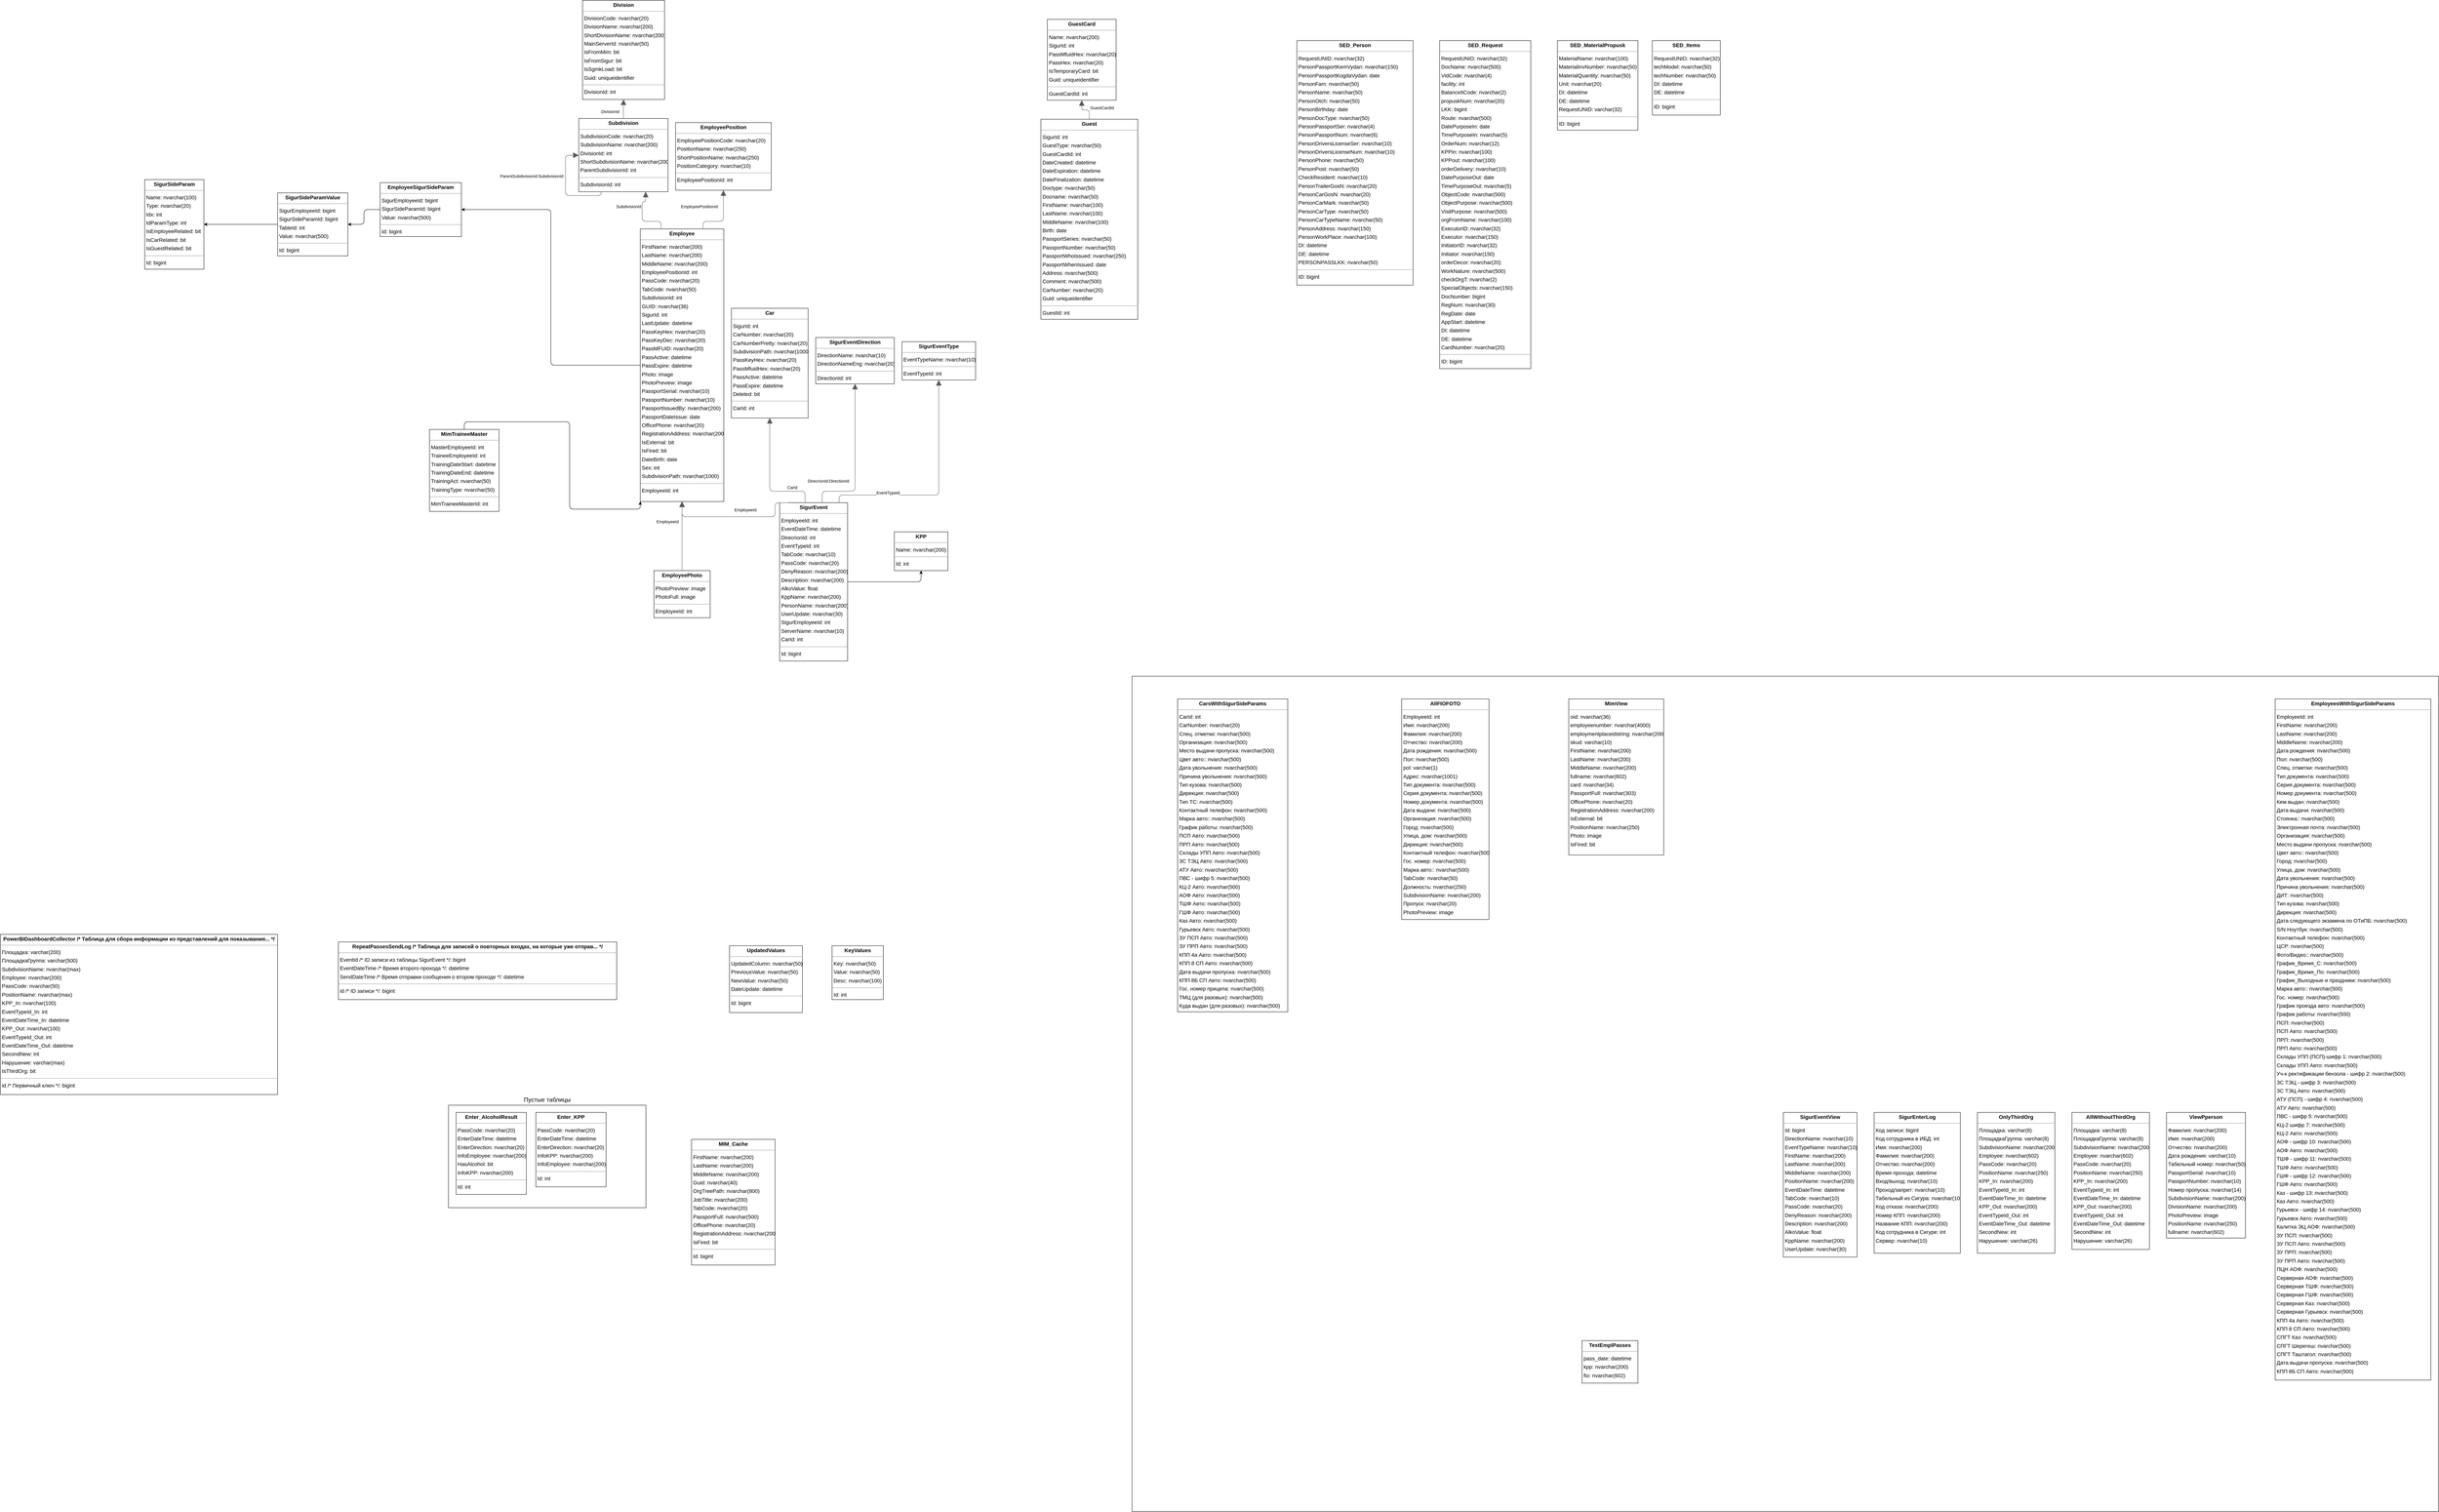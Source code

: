 <mxfile version="21.1.4" type="github">
  <diagram id="3V1YfAVSIty73IVgS_lY" name="Страница 1">
    <mxGraphModel dx="2920" dy="1937" grid="1" gridSize="10" guides="1" tooltips="1" connect="1" arrows="1" fold="1" page="0" pageScale="1" pageWidth="827" pageHeight="1169" background="none" math="0" shadow="0">
      <root>
        <mxCell id="0" />
        <mxCell id="1" parent="0" />
        <mxCell id="7ZjIoTD0nGE5JDTKxoU6-2" value="" style="rounded=0;whiteSpace=wrap;html=1;movable=0;resizable=0;rotatable=0;deletable=0;editable=0;locked=1;connectable=0;" vertex="1" parent="1">
          <mxGeometry x="-80" y="1930" width="520" height="270" as="geometry" />
        </mxCell>
        <mxCell id="7ZjIoTD0nGE5JDTKxoU6-1" value="" style="rounded=0;whiteSpace=wrap;html=1;" vertex="1" parent="1">
          <mxGeometry x="1720" y="800" width="3440" height="2200" as="geometry" />
        </mxCell>
        <mxCell id="node16" value="&lt;p style=&quot;margin:0px;margin-top:4px;text-align:center;&quot;&gt;&lt;b&gt;AllFIOFOTO&lt;/b&gt;&lt;/p&gt;&lt;hr size=&quot;1&quot;/&gt;&lt;p style=&quot;margin:0 0 0 4px;line-height:1.6;&quot;&gt; EmployeeId: int&lt;br/&gt; Имя: nvarchar(200)&lt;br/&gt; Фамилия: nvarchar(200)&lt;br/&gt; Отчество: nvarchar(200)&lt;br/&gt; Дата рождения: nvarchar(500)&lt;br/&gt; Пол: nvarchar(500)&lt;br/&gt; pol: varchar(1)&lt;br/&gt; Адрес: nvarchar(1001)&lt;br/&gt; Тип документа: nvarchar(500)&lt;br/&gt; Серия документа: nvarchar(500)&lt;br/&gt; Номер документа: nvarchar(500)&lt;br/&gt; Дата выдачи: nvarchar(500)&lt;br/&gt; Организация: nvarchar(500)&lt;br/&gt; Город: nvarchar(500)&lt;br/&gt; Улица, дом: nvarchar(500)&lt;br/&gt; Дирекция: nvarchar(500)&lt;br/&gt; Контактный телефон: nvarchar(500)&lt;br/&gt; Гос. номер: nvarchar(500)&lt;br/&gt; Марка авто:: nvarchar(500)&lt;br/&gt; TabCode: nvarchar(50)&lt;br/&gt; Должность: nvarchar(250)&lt;br/&gt; SubdivisionName: nvarchar(200)&lt;br/&gt; Пропуск: nvarchar(20)&lt;br/&gt; PhotoPreview: image&lt;/p&gt;" style="verticalAlign=top;align=left;overflow=fill;fontSize=14;fontFamily=Helvetica;html=1;rounded=0;shadow=0;comic=0;labelBackgroundColor=none;strokeWidth=1;" parent="1" vertex="1">
          <mxGeometry x="2430" y="860" width="230" height="581" as="geometry" />
        </mxCell>
        <mxCell id="node32" value="&lt;p style=&quot;margin:0px;margin-top:4px;text-align:center;&quot;&gt;&lt;b&gt;AllWithoutThirdOrg&lt;/b&gt;&lt;/p&gt;&lt;hr size=&quot;1&quot;/&gt;&lt;p style=&quot;margin:0 0 0 4px;line-height:1.6;&quot;&gt; Площадка: varchar(8)&lt;br/&gt; ПлощадкаГруппа: varchar(8)&lt;br/&gt; SubdivisionName: nvarchar(200)&lt;br/&gt; Employee: nvarchar(602)&lt;br/&gt; PassCode: nvarchar(20)&lt;br/&gt; PositionName: nvarchar(250)&lt;br/&gt; KPP_In: nvarchar(200)&lt;br/&gt; EventTypeId_In: int&lt;br/&gt; EventDateTime_In: datetime&lt;br/&gt; KPP_Out: nvarchar(200)&lt;br/&gt; EventTypeId_Out: int&lt;br/&gt; EventDateTime_Out: datetime&lt;br/&gt; SecondNew: int&lt;br/&gt; Нарушение: varchar(26)&lt;/p&gt;" style="verticalAlign=top;align=left;overflow=fill;fontSize=14;fontFamily=Helvetica;html=1;rounded=0;shadow=0;comic=0;labelBackgroundColor=none;strokeWidth=1;" parent="1" vertex="1">
          <mxGeometry x="4195" y="1949" width="204" height="361" as="geometry" />
        </mxCell>
        <mxCell id="node19" value="&lt;p style=&quot;margin:0px;margin-top:4px;text-align:center;&quot;&gt;&lt;b&gt;Car&lt;/b&gt;&lt;/p&gt;&lt;hr size=&quot;1&quot;/&gt;&lt;p style=&quot;margin:0 0 0 4px;line-height:1.6;&quot;&gt; SigurId: int&lt;br/&gt; CarNumber: nvarchar(20)&lt;br/&gt; CarNumberPretty: nvarchar(20)&lt;br/&gt; SubdivisionPath: nvarchar(1000)&lt;br/&gt; PassKeyHex: nvarchar(20)&lt;br/&gt; PassMfuidHex: nvarchar(20)&lt;br/&gt; PassActive: datetime&lt;br/&gt; PassExpire: datetime&lt;br/&gt; Deleted: bit&lt;/p&gt;&lt;hr size=&quot;1&quot;/&gt;&lt;p style=&quot;margin:0 0 0 4px;line-height:1.6;&quot;&gt; CarId: int&lt;/p&gt;" style="verticalAlign=top;align=left;overflow=fill;fontSize=14;fontFamily=Helvetica;html=1;rounded=0;shadow=0;comic=0;labelBackgroundColor=none;strokeWidth=1;" parent="1" vertex="1">
          <mxGeometry x="665" y="-169" width="202" height="289" as="geometry" />
        </mxCell>
        <mxCell id="node15" value="&lt;p style=&quot;margin:0px;margin-top:4px;text-align:center;&quot;&gt;&lt;b&gt;CarsWithSigurSideParams&lt;/b&gt;&lt;/p&gt;&lt;hr size=&quot;1&quot;/&gt;&lt;p style=&quot;margin:0 0 0 4px;line-height:1.6;&quot;&gt; CarId: int&lt;br/&gt; CarNumber: nvarchar(20)&lt;br/&gt; Спец. отметки: nvarchar(500)&lt;br/&gt; Организация: nvarchar(500)&lt;br/&gt; Место выдачи пропуска: nvarchar(500)&lt;br/&gt; Цвет авто:: nvarchar(500)&lt;br/&gt; Дата увольнения: nvarchar(500)&lt;br/&gt; Причина увольнения: nvarchar(500)&lt;br/&gt; Тип кузова: nvarchar(500)&lt;br/&gt; Дирекция: nvarchar(500)&lt;br/&gt; Тип ТС: nvarchar(500)&lt;br/&gt; Контактный телефон: nvarchar(500)&lt;br/&gt; Марка авто:: nvarchar(500)&lt;br/&gt; График работы: nvarchar(500)&lt;br/&gt; ПСП Авто: nvarchar(500)&lt;br/&gt; ПРП Авто: nvarchar(500)&lt;br/&gt; Склады УПП Авто: nvarchar(500)&lt;br/&gt; ЗС ТЭЦ Авто: nvarchar(500)&lt;br/&gt; АТУ Авто: nvarchar(500)&lt;br/&gt; ПВС - шифр 5: nvarchar(500)&lt;br/&gt; КЦ-2 Авто: nvarchar(500)&lt;br/&gt; АОФ Авто: nvarchar(500)&lt;br/&gt; ТШФ Авто: nvarchar(500)&lt;br/&gt; ГШФ Авто: nvarchar(500)&lt;br/&gt; Каз Авто: nvarchar(500)&lt;br/&gt; Гурьевск Авто: nvarchar(500)&lt;br/&gt; ЗУ ПСП Авто: nvarchar(500)&lt;br/&gt; ЗУ ПРП Авто: nvarchar(500)&lt;br/&gt; КПП 4а Авто: nvarchar(500)&lt;br/&gt; КПП 8 СП Авто: nvarchar(500)&lt;br/&gt; Дата выдачи пропуска: nvarchar(500)&lt;br/&gt; КПП 8Б СП Авто: nvarchar(500)&lt;br/&gt; Гос. номер прицепа: nvarchar(500)&lt;br/&gt; ТМЦ (для разовых): nvarchar(500)&lt;br/&gt; Куда выдан (для разовых): nvarchar(500)&lt;/p&gt;" style="verticalAlign=top;align=left;overflow=fill;fontSize=14;fontFamily=Helvetica;html=1;rounded=0;shadow=0;comic=0;labelBackgroundColor=none;strokeWidth=1;" parent="1" vertex="1">
          <mxGeometry x="1840" y="860" width="290" height="824" as="geometry" />
        </mxCell>
        <mxCell id="node13" value="&lt;p style=&quot;margin:0px;margin-top:4px;text-align:center;&quot;&gt;&lt;b&gt;Division&lt;/b&gt;&lt;/p&gt;&lt;hr size=&quot;1&quot;/&gt;&lt;p style=&quot;margin:0 0 0 4px;line-height:1.6;&quot;&gt; DivisionCode: nvarchar(20)&lt;br/&gt; DivisionName: nvarchar(200)&lt;br/&gt; ShortDivisionName: nvarchar(200)&lt;br/&gt; MainServerId: nvarchar(50)&lt;br/&gt; IsFromMim: bit&lt;br/&gt; IsFromSigur: bit&lt;br/&gt; IsSgmkLoad: bit&lt;br/&gt; Guid: uniqueidentifier&lt;/p&gt;&lt;hr size=&quot;1&quot;/&gt;&lt;p style=&quot;margin:0 0 0 4px;line-height:1.6;&quot;&gt; DivisionId: int&lt;/p&gt;" style="verticalAlign=top;align=left;overflow=fill;fontSize=14;fontFamily=Helvetica;html=1;rounded=0;shadow=0;comic=0;labelBackgroundColor=none;strokeWidth=1;" parent="1" vertex="1">
          <mxGeometry x="273" y="-980" width="216" height="261" as="geometry" />
        </mxCell>
        <mxCell id="cWEJfIrk-wbByWxWi2YJ-11" style="edgeStyle=orthogonalEdgeStyle;rounded=1;orthogonalLoop=1;jettySize=auto;html=1;exitX=0;exitY=0.5;exitDx=0;exitDy=0;entryX=1;entryY=0.5;entryDx=0;entryDy=0;" parent="1" source="node37" target="node12" edge="1">
          <mxGeometry relative="1" as="geometry" />
        </mxCell>
        <mxCell id="node37" value="&lt;p style=&quot;margin:0px;margin-top:4px;text-align:center;&quot;&gt;&lt;b&gt;Employee&lt;/b&gt;&lt;/p&gt;&lt;hr size=&quot;1&quot;/&gt;&lt;p style=&quot;margin:0 0 0 4px;line-height:1.6;&quot;&gt; FirstName: nvarchar(200)&lt;br/&gt; LastName: nvarchar(200)&lt;br/&gt; MiddleName: nvarchar(200)&lt;br/&gt; EmployeePositionId: int&lt;br/&gt; PassCode: nvarchar(20)&lt;br/&gt; TabCode: nvarchar(50)&lt;br/&gt; SubdivisionId: int&lt;br/&gt; GUID: nvarchar(36)&lt;br/&gt; SigurId: int&lt;br/&gt; LastUpdate: datetime&lt;br/&gt; PassKeyHex: nvarchar(20)&lt;br/&gt; PassKeyDec: nvarchar(20)&lt;br/&gt; PassMFUID: nvarchar(20)&lt;br/&gt; PassActive: datetime&lt;br/&gt; PassExpire: datetime&lt;br/&gt; Photo: image&lt;br/&gt; PhotoPreview: image&lt;br/&gt; PassportSerial: nvarchar(10)&lt;br/&gt; PassportNumber: nvarchar(10)&lt;br/&gt; PassportIssuedBy: nvarchar(200)&lt;br/&gt; PassportDateIssue: date&lt;br/&gt; OfficePhone: nvarchar(20)&lt;br/&gt; RegistrationAddress: nvarchar(200)&lt;br/&gt; IsExternal: bit&lt;br/&gt; IsFired: bit&lt;br/&gt; DateBirth: date&lt;br/&gt; Sex: int&lt;br/&gt; SubdivisionPath: nvarchar(1000)&lt;/p&gt;&lt;hr size=&quot;1&quot;/&gt;&lt;p style=&quot;margin:0 0 0 4px;line-height:1.6;&quot;&gt; EmployeeId: int&lt;/p&gt;" style="verticalAlign=top;align=left;overflow=fill;fontSize=14;fontFamily=Helvetica;html=1;rounded=0;shadow=0;comic=0;labelBackgroundColor=none;strokeWidth=1;" parent="1" vertex="1">
          <mxGeometry x="425" y="-378" width="220" height="718" as="geometry" />
        </mxCell>
        <mxCell id="node23" value="&lt;p style=&quot;margin:0px;margin-top:4px;text-align:center;&quot;&gt;&lt;b&gt;EmployeePhoto&lt;/b&gt;&lt;/p&gt;&lt;hr size=&quot;1&quot;/&gt;&lt;p style=&quot;margin:0 0 0 4px;line-height:1.6;&quot;&gt; PhotoPreview: image&lt;br/&gt; PhotoFull: image&lt;/p&gt;&lt;hr size=&quot;1&quot;/&gt;&lt;p style=&quot;margin:0 0 0 4px;line-height:1.6;&quot;&gt; EmployeeId: int&lt;/p&gt;" style="verticalAlign=top;align=left;overflow=fill;fontSize=14;fontFamily=Helvetica;html=1;rounded=0;shadow=0;comic=0;labelBackgroundColor=none;strokeWidth=1;" parent="1" vertex="1">
          <mxGeometry x="461" y="522" width="148" height="124" as="geometry" />
        </mxCell>
        <mxCell id="node10" value="&lt;p style=&quot;margin:0px;margin-top:4px;text-align:center;&quot;&gt;&lt;b&gt;EmployeePosition&lt;/b&gt;&lt;/p&gt;&lt;hr size=&quot;1&quot;/&gt;&lt;p style=&quot;margin:0 0 0 4px;line-height:1.6;&quot;&gt; EmployeePositionCode: nvarchar(20)&lt;br/&gt; PositionName: nvarchar(250)&lt;br/&gt; ShortPositionName: nvarchar(250)&lt;br/&gt; PositionCategory: nvarchar(10)&lt;/p&gt;&lt;hr size=&quot;1&quot;/&gt;&lt;p style=&quot;margin:0 0 0 4px;line-height:1.6;&quot;&gt; EmployeePositionId: int&lt;/p&gt;" style="verticalAlign=top;align=left;overflow=fill;fontSize=14;fontFamily=Helvetica;html=1;rounded=0;shadow=0;comic=0;labelBackgroundColor=none;strokeWidth=1;" parent="1" vertex="1">
          <mxGeometry x="518" y="-658" width="252" height="178" as="geometry" />
        </mxCell>
        <mxCell id="cWEJfIrk-wbByWxWi2YJ-12" style="edgeStyle=orthogonalEdgeStyle;rounded=1;orthogonalLoop=1;jettySize=auto;html=1;exitX=0;exitY=0.5;exitDx=0;exitDy=0;entryX=1;entryY=0.5;entryDx=0;entryDy=0;" parent="1" source="node12" target="node33" edge="1">
          <mxGeometry relative="1" as="geometry" />
        </mxCell>
        <mxCell id="node12" value="&lt;p style=&quot;margin:0px;margin-top:4px;text-align:center;&quot;&gt;&lt;b&gt;EmployeeSigurSideParam&lt;/b&gt;&lt;/p&gt;&lt;hr size=&quot;1&quot;/&gt;&lt;p style=&quot;margin:0 0 0 4px;line-height:1.6;&quot;&gt; SigurEmployeeId: bigint&lt;br/&gt; SigurSideParamId: bigint&lt;br/&gt; Value: nvarchar(500)&lt;/p&gt;&lt;hr size=&quot;1&quot;/&gt;&lt;p style=&quot;margin:0 0 0 4px;line-height:1.6;&quot;&gt; Id: bigint&lt;/p&gt;" style="verticalAlign=top;align=left;overflow=fill;fontSize=14;fontFamily=Helvetica;html=1;rounded=0;shadow=0;comic=0;labelBackgroundColor=none;strokeWidth=1;" parent="1" vertex="1">
          <mxGeometry x="-260" y="-500" width="214" height="142" as="geometry" />
        </mxCell>
        <mxCell id="node5" value="&lt;p style=&quot;margin:0px;margin-top:4px;text-align:center;&quot;&gt;&lt;b&gt;EmployeesWithSigurSideParams&lt;/b&gt;&lt;/p&gt;&lt;hr size=&quot;1&quot;/&gt;&lt;p style=&quot;margin:0 0 0 4px;line-height:1.6;&quot;&gt; EmployeeId: int&lt;br/&gt; FirstName: nvarchar(200)&lt;br/&gt; LastName: nvarchar(200)&lt;br/&gt; MiddleName: nvarchar(200)&lt;br/&gt; Дата рождения: nvarchar(500)&lt;br/&gt; Пол: nvarchar(500)&lt;br/&gt; Спец. отметки: nvarchar(500)&lt;br/&gt; Тип документа: nvarchar(500)&lt;br/&gt; Серия документа: nvarchar(500)&lt;br/&gt; Номер документа: nvarchar(500)&lt;br/&gt; Кем выдан: nvarchar(500)&lt;br/&gt; Дата выдачи: nvarchar(500)&lt;br/&gt; Стоянка:: nvarchar(500)&lt;br/&gt; Электронная почта: nvarchar(500)&lt;br/&gt; Организация: nvarchar(500)&lt;br/&gt; Место выдачи пропуска: nvarchar(500)&lt;br/&gt; Цвет авто:: nvarchar(500)&lt;br/&gt; Город: nvarchar(500)&lt;br/&gt; Улица, дом: nvarchar(500)&lt;br/&gt; Дата увольнения: nvarchar(500)&lt;br/&gt; Причина увольнения: nvarchar(500)&lt;br/&gt; ДИТ: nvarchar(500)&lt;br/&gt; Тип кузова: nvarchar(500)&lt;br/&gt; Дирекция: nvarchar(500)&lt;br/&gt; Дата следующего экзамена по ОТиПБ: nvarchar(500)&lt;br/&gt; S/N Ноутбук: nvarchar(500)&lt;br/&gt; Контактный телефон: nvarchar(500)&lt;br/&gt; ЦСР: nvarchar(500)&lt;br/&gt; Фото/Видео:: nvarchar(500)&lt;br/&gt; График_Время_С: nvarchar(500)&lt;br/&gt; График_Время_По: nvarchar(500)&lt;br/&gt; График_Выходные и праздники: nvarchar(500)&lt;br/&gt; Марка авто:: nvarchar(500)&lt;br/&gt; Гос. номер: nvarchar(500)&lt;br/&gt; График проезда авто: nvarchar(500)&lt;br/&gt; График работы: nvarchar(500)&lt;br/&gt; ПСП: nvarchar(500)&lt;br/&gt; ПСП Авто: nvarchar(500)&lt;br/&gt; ПРП: nvarchar(500)&lt;br/&gt; ПРП Авто: nvarchar(500)&lt;br/&gt; Склады УПП (ПСП)-шифр 1: nvarchar(500)&lt;br/&gt; Склады УПП Авто: nvarchar(500)&lt;br/&gt; Уч-к ректификации бензола - шифр 2: nvarchar(500)&lt;br/&gt; ЗС ТЭЦ - шифр 3: nvarchar(500)&lt;br/&gt; ЗС ТЭЦ Авто: nvarchar(500)&lt;br/&gt; АТУ (ПСП) - шифр 4: nvarchar(500)&lt;br/&gt; АТУ Авто: nvarchar(500)&lt;br/&gt; ПВС - шифр 5: nvarchar(500)&lt;br/&gt; КЦ-2 шифр 7: nvarchar(500)&lt;br/&gt; КЦ-2 Авто: nvarchar(500)&lt;br/&gt; АОФ - шифр 10: nvarchar(500)&lt;br/&gt; АОФ Авто: nvarchar(500)&lt;br/&gt; ТШФ - шифр 11: nvarchar(500)&lt;br/&gt; ТШФ Авто: nvarchar(500)&lt;br/&gt; ГШФ - шифр 12: nvarchar(500)&lt;br/&gt; ГШФ Авто: nvarchar(500)&lt;br/&gt; Каз - шифр 13: nvarchar(500)&lt;br/&gt; Каз Авто: nvarchar(500)&lt;br/&gt; Гурьевск - шифр 14: nvarchar(500)&lt;br/&gt; Гурьевск Авто: nvarchar(500)&lt;br/&gt; Калитка ЭЦ АОФ: nvarchar(500)&lt;br/&gt; ЗУ ПСП: nvarchar(500)&lt;br/&gt; ЗУ ПСП Авто: nvarchar(500)&lt;br/&gt; ЗУ ПРП: nvarchar(500)&lt;br/&gt; ЗУ ПРП Авто: nvarchar(500)&lt;br/&gt; ПЦН АОФ: nvarchar(500)&lt;br/&gt; Серверная АОФ: nvarchar(500)&lt;br/&gt; Серверная ТШФ: nvarchar(500)&lt;br/&gt; Серверная ГШФ: nvarchar(500)&lt;br/&gt; Серверная Каз: nvarchar(500)&lt;br/&gt; Серверная Гурьевск: nvarchar(500)&lt;br/&gt; КПП 4а Авто: nvarchar(500)&lt;br/&gt; КПП 8 СП Авто: nvarchar(500)&lt;br/&gt; СПГТ Каз: nvarchar(500)&lt;br/&gt; СПГТ Шерегеш: nvarchar(500)&lt;br/&gt; СПГТ Таштагол: nvarchar(500)&lt;br/&gt; Дата выдачи пропуска: nvarchar(500)&lt;br/&gt; КПП 8Б СП Авто: nvarchar(500)&lt;/p&gt;" style="verticalAlign=top;align=left;overflow=fill;fontSize=14;fontFamily=Helvetica;html=1;rounded=0;shadow=0;comic=0;labelBackgroundColor=none;strokeWidth=1;" parent="1" vertex="1">
          <mxGeometry x="4730" y="860" width="410" height="1794" as="geometry" />
        </mxCell>
        <mxCell id="node14" value="&lt;p style=&quot;margin:0px;margin-top:4px;text-align:center;&quot;&gt;&lt;b&gt;Enter_AlcoholResult&lt;/b&gt;&lt;/p&gt;&lt;hr size=&quot;1&quot;/&gt;&lt;p style=&quot;margin:0 0 0 4px;line-height:1.6;&quot;&gt; PassCode: nvarchar(20)&lt;br/&gt; EnterDateTime: datetime&lt;br/&gt; EnterDirection: nvarchar(20)&lt;br/&gt; InfoEmployee: nvarchar(200)&lt;br/&gt; HasAlcohol: bit&lt;br/&gt; InfoKPP: nvarchar(200)&lt;/p&gt;&lt;hr size=&quot;1&quot;/&gt;&lt;p style=&quot;margin:0 0 0 4px;line-height:1.6;&quot;&gt; Id: int&lt;/p&gt;" style="verticalAlign=top;align=left;overflow=fill;fontSize=14;fontFamily=Helvetica;html=1;rounded=0;shadow=0;comic=0;labelBackgroundColor=none;strokeWidth=1;" parent="1" vertex="1">
          <mxGeometry x="-60" y="1949" width="185" height="216" as="geometry" />
        </mxCell>
        <mxCell id="node0" value="&lt;p style=&quot;margin:0px;margin-top:4px;text-align:center;&quot;&gt;&lt;b&gt;Enter_KPP&lt;/b&gt;&lt;/p&gt;&lt;hr size=&quot;1&quot;/&gt;&lt;p style=&quot;margin:0 0 0 4px;line-height:1.6;&quot;&gt; PassCode: nvarchar(20)&lt;br/&gt; EnterDateTime: datetime&lt;br/&gt; EnterDirection: nvarchar(20)&lt;br/&gt; InfoKPP: nvarchar(200)&lt;br/&gt; InfoEmployee: nvarchar(200)&lt;/p&gt;&lt;hr size=&quot;1&quot;/&gt;&lt;p style=&quot;margin:0 0 0 4px;line-height:1.6;&quot;&gt; Id: int&lt;/p&gt;" style="verticalAlign=top;align=left;overflow=fill;fontSize=14;fontFamily=Helvetica;html=1;rounded=0;shadow=0;comic=0;labelBackgroundColor=none;strokeWidth=1;" parent="1" vertex="1">
          <mxGeometry x="150" y="1949" width="185" height="196" as="geometry" />
        </mxCell>
        <mxCell id="node2" value="&lt;p style=&quot;margin:0px;margin-top:4px;text-align:center;&quot;&gt;&lt;b&gt;Guest&lt;/b&gt;&lt;/p&gt;&lt;hr size=&quot;1&quot;/&gt;&lt;p style=&quot;margin:0 0 0 4px;line-height:1.6;&quot;&gt; SigurId: int&lt;br/&gt; GuestType: nvarchar(50)&lt;br/&gt; GuestCardId: int&lt;br/&gt; DateCreated: datetime&lt;br/&gt; DateExpiration: datetime&lt;br/&gt; DateFinalization: datetime&lt;br/&gt; Doctype: nvarchar(50)&lt;br/&gt; Docname: nvarchar(50)&lt;br/&gt; FirstName: nvarchar(100)&lt;br/&gt; LastName: nvarchar(100)&lt;br/&gt; MiddleName: nvarchar(100)&lt;br/&gt; Birth: date&lt;br/&gt; PassportSeries: nvarchar(50)&lt;br/&gt; PassportNumber: nvarchar(50)&lt;br/&gt; PassportWhoIssued: nvarchar(250)&lt;br/&gt; PassportWhenIssued: date&lt;br/&gt; Address: nvarchar(500)&lt;br/&gt; Comment: nvarchar(500)&lt;br/&gt; CarNumber: nvarchar(20)&lt;br/&gt; Guid: uniqueidentifier&lt;/p&gt;&lt;hr size=&quot;1&quot;/&gt;&lt;p style=&quot;margin:0 0 0 4px;line-height:1.6;&quot;&gt; GuestId: int&lt;/p&gt;" style="verticalAlign=top;align=left;overflow=fill;fontSize=14;fontFamily=Helvetica;html=1;rounded=0;shadow=0;comic=0;labelBackgroundColor=none;strokeWidth=1;" parent="1" vertex="1">
          <mxGeometry x="1480" y="-667" width="255" height="527" as="geometry" />
        </mxCell>
        <mxCell id="node11" value="&lt;p style=&quot;margin:0px;margin-top:4px;text-align:center;&quot;&gt;&lt;b&gt;GuestCard&lt;/b&gt;&lt;/p&gt;&lt;hr size=&quot;1&quot;/&gt;&lt;p style=&quot;margin:0 0 0 4px;line-height:1.6;&quot;&gt; Name: nvarchar(200)&lt;br/&gt; SigurId: int&lt;br/&gt; PassMfuidHex: nvarchar(20)&lt;br/&gt; PassHex: nvarchar(20)&lt;br/&gt; IsTemporaryCard: bit&lt;br/&gt; Guid: uniqueidentifier&lt;/p&gt;&lt;hr size=&quot;1&quot;/&gt;&lt;p style=&quot;margin:0 0 0 4px;line-height:1.6;&quot;&gt; GuestCardId: int&lt;/p&gt;" style="verticalAlign=top;align=left;overflow=fill;fontSize=14;fontFamily=Helvetica;html=1;rounded=0;shadow=0;comic=0;labelBackgroundColor=none;strokeWidth=1;" parent="1" vertex="1">
          <mxGeometry x="1497" y="-930" width="181" height="213" as="geometry" />
        </mxCell>
        <mxCell id="node25" value="&lt;p style=&quot;margin:0px;margin-top:4px;text-align:center;&quot;&gt;&lt;b&gt;KPP&lt;/b&gt;&lt;/p&gt;&lt;hr size=&quot;1&quot;/&gt;&lt;p style=&quot;margin:0 0 0 4px;line-height:1.6;&quot;&gt; Name: nvarchar(200)&lt;/p&gt;&lt;hr size=&quot;1&quot;/&gt;&lt;p style=&quot;margin:0 0 0 4px;line-height:1.6;&quot;&gt; Id: int&lt;/p&gt;" style="verticalAlign=top;align=left;overflow=fill;fontSize=14;fontFamily=Helvetica;html=1;rounded=0;shadow=0;comic=0;labelBackgroundColor=none;strokeWidth=1;" parent="1" vertex="1">
          <mxGeometry x="1094" y="420" width="141" height="102" as="geometry" />
        </mxCell>
        <mxCell id="node21" value="&lt;p style=&quot;margin:0px;margin-top:4px;text-align:center;&quot;&gt;&lt;b&gt;KeyValues&lt;/b&gt;&lt;/p&gt;&lt;hr size=&quot;1&quot;/&gt;&lt;p style=&quot;margin:0 0 0 4px;line-height:1.6;&quot;&gt; Key: nvarchar(50)&lt;br/&gt; Value: nvarchar(50)&lt;br/&gt; Desc: nvarchar(100)&lt;/p&gt;&lt;hr size=&quot;1&quot;/&gt;&lt;p style=&quot;margin:0 0 0 4px;line-height:1.6;&quot;&gt; Id: int&lt;/p&gt;" style="verticalAlign=top;align=left;overflow=fill;fontSize=14;fontFamily=Helvetica;html=1;rounded=0;shadow=0;comic=0;labelBackgroundColor=none;strokeWidth=1;" parent="1" vertex="1">
          <mxGeometry x="930" y="1510" width="135" height="142" as="geometry" />
        </mxCell>
        <mxCell id="node18" value="&lt;p style=&quot;margin:0px;margin-top:4px;text-align:center;&quot;&gt;&lt;b&gt;MIM_Cache&lt;/b&gt;&lt;/p&gt;&lt;hr size=&quot;1&quot;/&gt;&lt;p style=&quot;margin:0 0 0 4px;line-height:1.6;&quot;&gt; FirstName: nvarchar(200)&lt;br/&gt; LastName: nvarchar(200)&lt;br/&gt; MiddleName: nvarchar(200)&lt;br/&gt; Guid: nvarchar(40)&lt;br/&gt; OrgTreePath: nvarchar(800)&lt;br/&gt; JobTitle: nvarchar(200)&lt;br/&gt; TabCode: nvarchar(20)&lt;br/&gt; PassportFull: nvarchar(500)&lt;br/&gt; OfficePhone: nvarchar(20)&lt;br/&gt; RegistrationAddress: nvarchar(200)&lt;br/&gt; IsFired: bit&lt;/p&gt;&lt;hr size=&quot;1&quot;/&gt;&lt;p style=&quot;margin:0 0 0 4px;line-height:1.6;&quot;&gt; Id: bigint&lt;/p&gt;" style="verticalAlign=top;align=left;overflow=fill;fontSize=14;fontFamily=Helvetica;html=1;rounded=0;shadow=0;comic=0;labelBackgroundColor=none;strokeWidth=1;" parent="1" vertex="1">
          <mxGeometry x="560" y="2020" width="220" height="331" as="geometry" />
        </mxCell>
        <mxCell id="7ZjIoTD0nGE5JDTKxoU6-4" style="edgeStyle=orthogonalEdgeStyle;rounded=1;orthogonalLoop=1;jettySize=auto;html=1;exitX=0.5;exitY=0;exitDx=0;exitDy=0;entryX=0;entryY=1;entryDx=0;entryDy=0;" edge="1" parent="1" source="node31" target="node37">
          <mxGeometry relative="1" as="geometry">
            <mxPoint x="370" y="161" as="targetPoint" />
          </mxGeometry>
        </mxCell>
        <mxCell id="node31" value="&lt;p style=&quot;margin:0px;margin-top:4px;text-align:center;&quot;&gt;&lt;b&gt;MimTraineeMaster&lt;/b&gt;&lt;/p&gt;&lt;hr size=&quot;1&quot;/&gt;&lt;p style=&quot;margin:0 0 0 4px;line-height:1.6;&quot;&gt; MasterEmployeeId: int&lt;br/&gt; TraineeEmployeeId: int&lt;br/&gt; TrainingDateStart: datetime&lt;br/&gt; TrainingDateEnd: datetime&lt;br/&gt; TrainingAct: nvarchar(50)&lt;br/&gt; TrainingType: nvarchar(50)&lt;/p&gt;&lt;hr size=&quot;1&quot;/&gt;&lt;p style=&quot;margin:0 0 0 4px;line-height:1.6;&quot;&gt; MimTraineeMasterId: int&lt;/p&gt;" style="verticalAlign=top;align=left;overflow=fill;fontSize=14;fontFamily=Helvetica;html=1;rounded=0;shadow=0;comic=0;labelBackgroundColor=none;strokeWidth=1;" parent="1" vertex="1">
          <mxGeometry x="-130" y="150" width="183" height="216" as="geometry" />
        </mxCell>
        <mxCell id="node36" value="&lt;p style=&quot;margin:0px;margin-top:4px;text-align:center;&quot;&gt;&lt;b&gt;MimView&lt;/b&gt;&lt;/p&gt;&lt;hr size=&quot;1&quot;/&gt;&lt;p style=&quot;margin:0 0 0 4px;line-height:1.6;&quot;&gt; oid: nvarchar(36)&lt;br/&gt; employeenumber: nvarchar(4000)&lt;br/&gt; employmentplaceidstring: nvarchar(200)&lt;br/&gt; skud: varchar(10)&lt;br/&gt; FirstName: nvarchar(200)&lt;br/&gt; LastName: nvarchar(200)&lt;br/&gt; MiddleName: nvarchar(200)&lt;br/&gt; fullname: nvarchar(602)&lt;br/&gt; card: nvarchar(34)&lt;br/&gt; PassportFull: nvarchar(303)&lt;br/&gt; OfficePhone: nvarchar(20)&lt;br/&gt; RegistrationAddress: nvarchar(200)&lt;br/&gt; IsExternal: bit&lt;br/&gt; PositionName: nvarchar(250)&lt;br/&gt; Photo: image&lt;br/&gt; IsFired: bit&lt;/p&gt;" style="verticalAlign=top;align=left;overflow=fill;fontSize=14;fontFamily=Helvetica;html=1;rounded=0;shadow=0;comic=0;labelBackgroundColor=none;strokeWidth=1;" parent="1" vertex="1">
          <mxGeometry x="2870" y="860" width="250" height="411" as="geometry" />
        </mxCell>
        <mxCell id="node29" value="&lt;p style=&quot;margin:0px;margin-top:4px;text-align:center;&quot;&gt;&lt;b&gt;OnlyThirdOrg&lt;/b&gt;&lt;/p&gt;&lt;hr size=&quot;1&quot;/&gt;&lt;p style=&quot;margin:0 0 0 4px;line-height:1.6;&quot;&gt; Площадка: varchar(8)&lt;br/&gt; ПлощадкаГруппа: varchar(8)&lt;br/&gt; SubdivisionName: nvarchar(200)&lt;br/&gt; Employee: nvarchar(602)&lt;br/&gt; PassCode: nvarchar(20)&lt;br/&gt; PositionName: nvarchar(250)&lt;br/&gt; KPP_In: nvarchar(200)&lt;br/&gt; EventTypeId_In: int&lt;br/&gt; EventDateTime_In: datetime&lt;br/&gt; KPP_Out: nvarchar(200)&lt;br/&gt; EventTypeId_Out: int&lt;br/&gt; EventDateTime_Out: datetime&lt;br/&gt; SecondNew: int&lt;br/&gt; Нарушение: varchar(26)&lt;/p&gt;" style="verticalAlign=top;align=left;overflow=fill;fontSize=14;fontFamily=Helvetica;html=1;rounded=0;shadow=0;comic=0;labelBackgroundColor=none;strokeWidth=1;" parent="1" vertex="1">
          <mxGeometry x="3946" y="1949" width="204" height="371" as="geometry" />
        </mxCell>
        <mxCell id="node6" value="&lt;p style=&quot;margin:0px;margin-top:4px;text-align:center;&quot;&gt;&lt;b&gt;PowerBIDashboardCollector  /* Таблица для сбора информации из представлений для показывания... */&lt;/b&gt;&lt;/p&gt;&lt;hr size=&quot;1&quot;/&gt;&lt;p style=&quot;margin:0 0 0 4px;line-height:1.6;&quot;&gt; Площадка: varchar(200)&lt;br/&gt; ПлощадкаГруппа: varchar(500)&lt;br/&gt; SubdivisionName: nvarchar(max)&lt;br/&gt; Employee: nvarchar(200)&lt;br/&gt; PassCode: nvarchar(50)&lt;br/&gt; PositionName: nvarchar(max)&lt;br/&gt; KPP_In: nvarchar(100)&lt;br/&gt; EventTypeId_In: int&lt;br/&gt; EventDateTime_In: datetime&lt;br/&gt; KPP_Out: nvarchar(100)&lt;br/&gt; EventTypeId_Out: int&lt;br/&gt; EventDateTime_Out: datetime&lt;br/&gt; SecondNew: int&lt;br/&gt; Нарушение: varchar(max)&lt;br/&gt; IsThirdOrg: bit&lt;/p&gt;&lt;hr size=&quot;1&quot;/&gt;&lt;p style=&quot;margin:0 0 0 4px;line-height:1.6;&quot;&gt; id  /* Первичный ключ */: bigint&lt;/p&gt;" style="verticalAlign=top;align=left;overflow=fill;fontSize=14;fontFamily=Helvetica;html=1;rounded=0;shadow=0;comic=0;labelBackgroundColor=none;strokeWidth=1;" parent="1" vertex="1">
          <mxGeometry x="-1260" y="1480" width="730" height="422" as="geometry" />
        </mxCell>
        <mxCell id="node35" value="&lt;p style=&quot;margin:0px;margin-top:4px;text-align:center;&quot;&gt;&lt;b&gt;RepeatPassesSendLog  /* Таблица для записей о повторных входах, на которые уже отправ... */&lt;/b&gt;&lt;/p&gt;&lt;hr size=&quot;1&quot;/&gt;&lt;p style=&quot;margin:0 0 0 4px;line-height:1.6;&quot;&gt; EventId  /* ID записи из таблицы SigurEvent */: bigint&lt;br/&gt; EventDateTime  /* Время второго прохода */: datetime&lt;br/&gt; SendDateTime  /* Время отправки сообщения о втором проходе */: datetime&lt;/p&gt;&lt;hr size=&quot;1&quot;/&gt;&lt;p style=&quot;margin:0 0 0 4px;line-height:1.6;&quot;&gt; id  /* ID записи */: bigint&lt;/p&gt;" style="verticalAlign=top;align=left;overflow=fill;fontSize=14;fontFamily=Helvetica;html=1;rounded=0;shadow=0;comic=0;labelBackgroundColor=none;strokeWidth=1;" parent="1" vertex="1">
          <mxGeometry x="-370" y="1500" width="733" height="152" as="geometry" />
        </mxCell>
        <mxCell id="node34" value="&lt;p style=&quot;margin:0px;margin-top:4px;text-align:center;&quot;&gt;&lt;b&gt;SED_Items&lt;/b&gt;&lt;/p&gt;&lt;hr size=&quot;1&quot;/&gt;&lt;p style=&quot;margin:0 0 0 4px;line-height:1.6;&quot;&gt; RequestUNID: nvarchar(32)&lt;br/&gt; techModel: nvarchar(50)&lt;br/&gt; techNumber: nvarchar(50)&lt;br/&gt; DI: datetime&lt;br/&gt; DE: datetime&lt;/p&gt;&lt;hr size=&quot;1&quot;/&gt;&lt;p style=&quot;margin:0 0 0 4px;line-height:1.6;&quot;&gt; ID: bigint&lt;/p&gt;" style="verticalAlign=top;align=left;overflow=fill;fontSize=14;fontFamily=Helvetica;html=1;rounded=0;shadow=0;comic=0;labelBackgroundColor=none;strokeWidth=1;" parent="1" vertex="1">
          <mxGeometry x="3090" y="-874" width="179" height="196" as="geometry" />
        </mxCell>
        <mxCell id="node8" value="&lt;p style=&quot;margin:0px;margin-top:4px;text-align:center;&quot;&gt;&lt;b&gt;SED_MaterialPropusk&lt;/b&gt;&lt;/p&gt;&lt;hr size=&quot;1&quot;/&gt;&lt;p style=&quot;margin:0 0 0 4px;line-height:1.6;&quot;&gt; MaterialName: nvarchar(100)&lt;br/&gt; MaterialInvNumber: nvarchar(50)&lt;br/&gt; MaterialQuantity: nvarchar(50)&lt;br/&gt; Unit: nvarchar(20)&lt;br/&gt; DI: datetime&lt;br/&gt; DE: datetime&lt;br/&gt; RequestUNID: varchar(32)&lt;/p&gt;&lt;hr size=&quot;1&quot;/&gt;&lt;p style=&quot;margin:0 0 0 4px;line-height:1.6;&quot;&gt; ID: bigint&lt;/p&gt;" style="verticalAlign=top;align=left;overflow=fill;fontSize=14;fontFamily=Helvetica;html=1;rounded=0;shadow=0;comic=0;labelBackgroundColor=none;strokeWidth=1;" parent="1" vertex="1">
          <mxGeometry x="2840" y="-874" width="212" height="236" as="geometry" />
        </mxCell>
        <mxCell id="node38" value="&lt;p style=&quot;margin:0px;margin-top:4px;text-align:center;&quot;&gt;&lt;b&gt;SED_Person&lt;/b&gt;&lt;/p&gt;&lt;hr size=&quot;1&quot;/&gt;&lt;p style=&quot;margin:0 0 0 4px;line-height:1.6;&quot;&gt; RequestUNID: nvarchar(32)&lt;br/&gt; PersonPassportKemVydan: nvarchar(150)&lt;br/&gt; PersonPassportKogdaVydan: date&lt;br/&gt; PersonFam: nvarchar(50)&lt;br/&gt; PersonName: nvarchar(50)&lt;br/&gt; PersonOtch: nvarchar(50)&lt;br/&gt; PersonBirthday: date&lt;br/&gt; PersonDocType: nvarchar(50)&lt;br/&gt; PersonPassportSer: nvarchar(4)&lt;br/&gt; PersonPassportNum: nvarchar(6)&lt;br/&gt; PersonDriversLicenseSer: nvarchar(10)&lt;br/&gt; PersonDriversLicenseNum: nvarchar(10)&lt;br/&gt; PersonPhone: nvarchar(50)&lt;br/&gt; PersonPost: nvarchar(50)&lt;br/&gt; CheckResident: nvarchar(10)&lt;br/&gt; PersonTrailerGosN: nvarchar(20)&lt;br/&gt; PersonCarGosN: nvarchar(20)&lt;br/&gt; PersonCarMark: nvarchar(50)&lt;br/&gt; PersonCarType: nvarchar(50)&lt;br/&gt; PersonCarTypeName: nvarchar(50)&lt;br/&gt; PersonAddress: nvarchar(150)&lt;br/&gt; PersonWorkPlace: nvarchar(100)&lt;br/&gt; DI: datetime&lt;br/&gt; DE: datetime&lt;br/&gt; PERSONPASSLKK: nvarchar(50)&lt;/p&gt;&lt;hr size=&quot;1&quot;/&gt;&lt;p style=&quot;margin:0 0 0 4px;line-height:1.6;&quot;&gt; ID: bigint&lt;/p&gt;" style="verticalAlign=top;align=left;overflow=fill;fontSize=14;fontFamily=Helvetica;html=1;rounded=0;shadow=0;comic=0;labelBackgroundColor=none;strokeWidth=1;" parent="1" vertex="1">
          <mxGeometry x="2154" y="-874" width="306" height="644" as="geometry" />
        </mxCell>
        <mxCell id="node7" value="&lt;p style=&quot;margin:0px;margin-top:4px;text-align:center;&quot;&gt;&lt;b&gt;SED_Request&lt;/b&gt;&lt;/p&gt;&lt;hr size=&quot;1&quot;/&gt;&lt;p style=&quot;margin:0 0 0 4px;line-height:1.6;&quot;&gt; RequestUNID: nvarchar(32)&lt;br/&gt; DocName: nvarchar(500)&lt;br/&gt; VidCode: nvarchar(4)&lt;br/&gt; facility: int&lt;br/&gt; BalanceItCode: nvarchar(2)&lt;br/&gt; propuskNum: nvarchar(20)&lt;br/&gt; LKK: bigint&lt;br/&gt; Route: nvarchar(500)&lt;br/&gt; DatePurposeIn: date&lt;br/&gt; TimePurposeIn: nvarchar(5)&lt;br/&gt; OrderNum: nvarchar(12)&lt;br/&gt; KPPin: nvarchar(100)&lt;br/&gt; KPPout: nvarchar(100)&lt;br/&gt; orderDelivery: nvarchar(10)&lt;br/&gt; DatePurposeOut: date&lt;br/&gt; TimePurposeOut: nvarchar(5)&lt;br/&gt; ObjectCode: nvarchar(500)&lt;br/&gt; ObjectPurpose: nvarchar(500)&lt;br/&gt; VisitPurpose: nvarchar(500)&lt;br/&gt; orgFromName: nvarchar(100)&lt;br/&gt; ExecutorID: nvarchar(32)&lt;br/&gt; Executor: nvarchar(150)&lt;br/&gt; InitiatorID: nvarchar(32)&lt;br/&gt; Initiator: nvarchar(150)&lt;br/&gt; orderDecor: nvarchar(20)&lt;br/&gt; WorkNature: nvarchar(500)&lt;br/&gt; checkOrgT: nvarchar(2)&lt;br/&gt; SpecialObjects: nvarchar(150)&lt;br/&gt; DocNumber: bigint&lt;br/&gt; RegNum: nvarchar(30)&lt;br/&gt; RegDate: date&lt;br/&gt; AppStart: datetime&lt;br/&gt; DI: datetime&lt;br/&gt; DE: datetime&lt;br/&gt; CardNumber: nvarchar(20)&lt;/p&gt;&lt;hr size=&quot;1&quot;/&gt;&lt;p style=&quot;margin:0 0 0 4px;line-height:1.6;&quot;&gt; ID: bigint&lt;/p&gt;" style="verticalAlign=top;align=left;overflow=fill;fontSize=14;fontFamily=Helvetica;html=1;rounded=0;shadow=0;comic=0;labelBackgroundColor=none;strokeWidth=1;" parent="1" vertex="1">
          <mxGeometry x="2530" y="-874" width="240" height="864" as="geometry" />
        </mxCell>
        <mxCell id="node28" value="&lt;p style=&quot;margin:0px;margin-top:4px;text-align:center;&quot;&gt;&lt;b&gt;SigurEnterLog&lt;/b&gt;&lt;/p&gt;&lt;hr size=&quot;1&quot;/&gt;&lt;p style=&quot;margin:0 0 0 4px;line-height:1.6;&quot;&gt; Код записи: bigint&lt;br/&gt; Код сотрудника в ИБД: int&lt;br/&gt; Имя: nvarchar(200)&lt;br/&gt; Фамилия: nvarchar(200)&lt;br/&gt; Отчество: nvarchar(200)&lt;br/&gt; Время прохода: datetime&lt;br/&gt; Вход/выход: nvarchar(10)&lt;br/&gt; Проход/запрет: nvarchar(10)&lt;br/&gt; Табельный из Сигура: nvarchar(10)&lt;br/&gt; Код отказа: nvarchar(200)&lt;br/&gt; Номер КПП: nvarchar(200)&lt;br/&gt; Название КПП: nvarchar(200)&lt;br/&gt; Код сотрудника в Сигуре: int&lt;br/&gt; Сервер: nvarchar(10)&lt;/p&gt;" style="verticalAlign=top;align=left;overflow=fill;fontSize=14;fontFamily=Helvetica;html=1;rounded=0;shadow=0;comic=0;labelBackgroundColor=none;strokeWidth=1;" parent="1" vertex="1">
          <mxGeometry x="3674" y="1949" width="227" height="371" as="geometry" />
        </mxCell>
        <mxCell id="cWEJfIrk-wbByWxWi2YJ-10" style="edgeStyle=orthogonalEdgeStyle;rounded=1;orthogonalLoop=1;jettySize=auto;html=1;exitX=1;exitY=0.5;exitDx=0;exitDy=0;entryX=0.5;entryY=1;entryDx=0;entryDy=0;" parent="1" source="node4" target="node25" edge="1">
          <mxGeometry relative="1" as="geometry" />
        </mxCell>
        <mxCell id="node4" value="&lt;p style=&quot;margin:0px;margin-top:4px;text-align:center;&quot;&gt;&lt;b&gt;SigurEvent&lt;/b&gt;&lt;/p&gt;&lt;hr size=&quot;1&quot;/&gt;&lt;p style=&quot;margin:0 0 0 4px;line-height:1.6;&quot;&gt; EmployeeId: int&lt;br/&gt; EventDateTime: datetime&lt;br/&gt; DirecrionId: int&lt;br/&gt; EventTypeId: int&lt;br/&gt; TabCode: nvarchar(10)&lt;br/&gt; PassCode: nvarchar(20)&lt;br/&gt; DenyReason: nvarchar(200)&lt;br/&gt; Description: nvarchar(200)&lt;br/&gt; AlkoValue: float&lt;br/&gt; KppName: nvarchar(200)&lt;br/&gt; PersonName: nvarchar(200)&lt;br/&gt; UserUpdate: nvarchar(30)&lt;br/&gt; SigurEmployeeId: int&lt;br/&gt; ServerName: nvarchar(10)&lt;br/&gt; CarId: int&lt;/p&gt;&lt;hr size=&quot;1&quot;/&gt;&lt;p style=&quot;margin:0 0 0 4px;line-height:1.6;&quot;&gt; Id: bigint&lt;/p&gt;" style="verticalAlign=top;align=left;overflow=fill;fontSize=14;fontFamily=Helvetica;html=1;rounded=0;shadow=0;comic=0;labelBackgroundColor=none;strokeWidth=1;" parent="1" vertex="1">
          <mxGeometry x="792" y="343" width="179" height="417" as="geometry" />
        </mxCell>
        <mxCell id="node3" value="&lt;p style=&quot;margin:0px;margin-top:4px;text-align:center;&quot;&gt;&lt;b&gt;SigurEventDirection&lt;/b&gt;&lt;/p&gt;&lt;hr size=&quot;1&quot;/&gt;&lt;p style=&quot;margin:0 0 0 4px;line-height:1.6;&quot;&gt; DirectionName: nvarchar(10)&lt;br/&gt; DirectionNameEng: nvarchar(20)&lt;/p&gt;&lt;hr size=&quot;1&quot;/&gt;&lt;p style=&quot;margin:0 0 0 4px;line-height:1.6;&quot;&gt; DirectionId: int&lt;/p&gt;" style="verticalAlign=top;align=left;overflow=fill;fontSize=14;fontFamily=Helvetica;html=1;rounded=0;shadow=0;comic=0;labelBackgroundColor=none;strokeWidth=1;" parent="1" vertex="1">
          <mxGeometry x="887" y="-92" width="207" height="122" as="geometry" />
        </mxCell>
        <mxCell id="node26" value="&lt;p style=&quot;margin:0px;margin-top:4px;text-align:center;&quot;&gt;&lt;b&gt;SigurEventType&lt;/b&gt;&lt;/p&gt;&lt;hr size=&quot;1&quot;/&gt;&lt;p style=&quot;margin:0 0 0 4px;line-height:1.6;&quot;&gt; EventTypeName: nvarchar(10)&lt;/p&gt;&lt;hr size=&quot;1&quot;/&gt;&lt;p style=&quot;margin:0 0 0 4px;line-height:1.6;&quot;&gt; EventTypeId: int&lt;/p&gt;" style="verticalAlign=top;align=left;overflow=fill;fontSize=14;fontFamily=Helvetica;html=1;rounded=0;shadow=0;comic=0;labelBackgroundColor=none;strokeWidth=1;" parent="1" vertex="1">
          <mxGeometry x="1114" y="-81" width="194" height="101" as="geometry" />
        </mxCell>
        <mxCell id="node1" value="&lt;p style=&quot;margin:0px;margin-top:4px;text-align:center;&quot;&gt;&lt;b&gt;SigurEventView&lt;/b&gt;&lt;/p&gt;&lt;hr size=&quot;1&quot;/&gt;&lt;p style=&quot;margin:0 0 0 4px;line-height:1.6;&quot;&gt; Id: bigint&lt;br/&gt; DirectionName: nvarchar(10)&lt;br/&gt; EventTypeName: nvarchar(10)&lt;br/&gt; FirstName: nvarchar(200)&lt;br/&gt; LastName: nvarchar(200)&lt;br/&gt; MiddleName: nvarchar(200)&lt;br/&gt; PositionName: nvarchar(200)&lt;br/&gt; EventDateTime: datetime&lt;br/&gt; TabCode: nvarchar(10)&lt;br/&gt; PassCode: nvarchar(20)&lt;br/&gt; DenyReason: nvarchar(200)&lt;br/&gt; Description: nvarchar(200)&lt;br/&gt; AlkoValue: float&lt;br/&gt; KppName: nvarchar(200)&lt;br/&gt; UserUpdate: nvarchar(30)&lt;/p&gt;" style="verticalAlign=top;align=left;overflow=fill;fontSize=14;fontFamily=Helvetica;html=1;rounded=0;shadow=0;comic=0;labelBackgroundColor=none;strokeWidth=1;" parent="1" vertex="1">
          <mxGeometry x="3435" y="1949" width="194" height="381" as="geometry" />
        </mxCell>
        <mxCell id="node24" value="&lt;p style=&quot;margin:0px;margin-top:4px;text-align:center;&quot;&gt;&lt;b&gt;SigurSideParam&lt;/b&gt;&lt;/p&gt;&lt;hr size=&quot;1&quot;/&gt;&lt;p style=&quot;margin:0 0 0 4px;line-height:1.6;&quot;&gt; Name: nvarchar(100)&lt;br/&gt; Type: nvarchar(20)&lt;br/&gt; Idx: int&lt;br/&gt; IdParamType: int&lt;br/&gt; IsEmployeeRelated: bit&lt;br/&gt; IsCarRelated: bit&lt;br/&gt; IsGuestRelated: bit&lt;/p&gt;&lt;hr size=&quot;1&quot;/&gt;&lt;p style=&quot;margin:0 0 0 4px;line-height:1.6;&quot;&gt; Id: bigint&lt;/p&gt;" style="verticalAlign=top;align=left;overflow=fill;fontSize=14;fontFamily=Helvetica;html=1;rounded=0;shadow=0;comic=0;labelBackgroundColor=none;strokeWidth=1;" parent="1" vertex="1">
          <mxGeometry x="-880" y="-508" width="156" height="236" as="geometry" />
        </mxCell>
        <mxCell id="cWEJfIrk-wbByWxWi2YJ-13" style="edgeStyle=orthogonalEdgeStyle;rounded=1;orthogonalLoop=1;jettySize=auto;html=1;exitX=0;exitY=0.5;exitDx=0;exitDy=0;entryX=1;entryY=0.5;entryDx=0;entryDy=0;" parent="1" source="node33" target="node24" edge="1">
          <mxGeometry relative="1" as="geometry" />
        </mxCell>
        <mxCell id="node33" value="&lt;p style=&quot;margin:0px;margin-top:4px;text-align:center;&quot;&gt;&lt;b&gt;SigurSideParamValue&lt;/b&gt;&lt;/p&gt;&lt;hr size=&quot;1&quot;/&gt;&lt;p style=&quot;margin:0 0 0 4px;line-height:1.6;&quot;&gt; SigurEmployeeId: bigint&lt;br/&gt; SigurSideParamId: bigint&lt;br/&gt; TableId: int&lt;br/&gt; Value: nvarchar(500)&lt;/p&gt;&lt;hr size=&quot;1&quot;/&gt;&lt;p style=&quot;margin:0 0 0 4px;line-height:1.6;&quot;&gt; Id: bigint&lt;/p&gt;" style="verticalAlign=top;align=left;overflow=fill;fontSize=14;fontFamily=Helvetica;html=1;rounded=0;shadow=0;comic=0;labelBackgroundColor=none;strokeWidth=1;" parent="1" vertex="1">
          <mxGeometry x="-530" y="-473" width="185" height="166" as="geometry" />
        </mxCell>
        <mxCell id="node22" value="&lt;p style=&quot;margin:0px;margin-top:4px;text-align:center;&quot;&gt;&lt;b&gt;Subdivision&lt;/b&gt;&lt;/p&gt;&lt;hr size=&quot;1&quot;/&gt;&lt;p style=&quot;margin:0 0 0 4px;line-height:1.6;&quot;&gt; SubdivisionCode: nvarchar(20)&lt;br/&gt; SubdivisionName: nvarchar(200)&lt;br/&gt; DivisionId: int&lt;br/&gt; ShortSubdivisionName: nvarchar(200)&lt;br/&gt; ParentSubdivisionId: int&lt;/p&gt;&lt;hr size=&quot;1&quot;/&gt;&lt;p style=&quot;margin:0 0 0 4px;line-height:1.6;&quot;&gt; SubdivisionId: int&lt;/p&gt;" style="verticalAlign=top;align=left;overflow=fill;fontSize=14;fontFamily=Helvetica;html=1;rounded=0;shadow=0;comic=0;labelBackgroundColor=none;strokeWidth=1;" parent="1" vertex="1">
          <mxGeometry x="263" y="-669" width="235" height="193" as="geometry" />
        </mxCell>
        <mxCell id="node9" value="&lt;p style=&quot;margin:0px;margin-top:4px;text-align:center;&quot;&gt;&lt;b&gt;TestEmplPasses&lt;/b&gt;&lt;/p&gt;&lt;hr size=&quot;1&quot;/&gt;&lt;p style=&quot;margin:0 0 0 4px;line-height:1.6;&quot;&gt; pass_date: datetime&lt;br/&gt; kpp: nvarchar(200)&lt;br/&gt; fio: nvarchar(602)&lt;/p&gt;" style="verticalAlign=top;align=left;overflow=fill;fontSize=14;fontFamily=Helvetica;html=1;rounded=0;shadow=0;comic=0;labelBackgroundColor=none;strokeWidth=1;" parent="1" vertex="1">
          <mxGeometry x="2905" y="2550" width="147" height="112" as="geometry" />
        </mxCell>
        <mxCell id="node17" value="&lt;p style=&quot;margin:0px;margin-top:4px;text-align:center;&quot;&gt;&lt;b&gt;UpdatedValues&lt;/b&gt;&lt;/p&gt;&lt;hr size=&quot;1&quot;/&gt;&lt;p style=&quot;margin:0 0 0 4px;line-height:1.6;&quot;&gt; UpdatedColumn: nvarchar(50)&lt;br/&gt; PreviousValue: nvarchar(50)&lt;br/&gt; NewValue: nvarchar(50)&lt;br/&gt; DateUpdate: datetime&lt;/p&gt;&lt;hr size=&quot;1&quot;/&gt;&lt;p style=&quot;margin:0 0 0 4px;line-height:1.6;&quot;&gt; Id: bigint&lt;/p&gt;" style="verticalAlign=top;align=left;overflow=fill;fontSize=14;fontFamily=Helvetica;html=1;rounded=0;shadow=0;comic=0;labelBackgroundColor=none;strokeWidth=1;" parent="1" vertex="1">
          <mxGeometry x="660" y="1510" width="192" height="176" as="geometry" />
        </mxCell>
        <mxCell id="node20" value="&lt;p style=&quot;margin:0px;margin-top:4px;text-align:center;&quot;&gt;&lt;b&gt;ViewPperson&lt;/b&gt;&lt;/p&gt;&lt;hr size=&quot;1&quot;/&gt;&lt;p style=&quot;margin:0 0 0 4px;line-height:1.6;&quot;&gt; Фамилия: nvarchar(200)&lt;br/&gt; Имя: nvarchar(200)&lt;br/&gt; Отчество: nvarchar(200)&lt;br/&gt; Дата рождения: varchar(10)&lt;br/&gt; Табельный номер: nvarchar(50)&lt;br/&gt; PassportSerial: nvarchar(10)&lt;br/&gt; PassportNumber: nvarchar(10)&lt;br/&gt; Номер пропуска: nvarchar(14)&lt;br/&gt; SubdivisionName: nvarchar(200)&lt;br/&gt; DivisionName: nvarchar(200)&lt;br/&gt; PhotoPreview: image&lt;br/&gt; PositionName: nvarchar(250)&lt;br/&gt; fullname: nvarchar(602)&lt;/p&gt;" style="verticalAlign=top;align=left;overflow=fill;fontSize=14;fontFamily=Helvetica;html=1;rounded=0;shadow=0;comic=0;labelBackgroundColor=none;strokeWidth=1;" parent="1" vertex="1">
          <mxGeometry x="4444" y="1949" width="208" height="331" as="geometry" />
        </mxCell>
        <mxCell id="edge7" value="" style="html=1;rounded=1;edgeStyle=orthogonalEdgeStyle;dashed=0;startArrow=none;endArrow=block;endSize=12;strokeColor=#595959;exitX=0.750;exitY=0.000;exitDx=0;exitDy=0;entryX=0.500;entryY=1.000;entryDx=0;entryDy=0;" parent="1" source="node37" target="node10" edge="1">
          <mxGeometry width="50" height="50" relative="1" as="geometry">
            <Array as="points">
              <mxPoint x="590" y="-398" />
              <mxPoint x="644" y="-398" />
            </Array>
          </mxGeometry>
        </mxCell>
        <mxCell id="label44" value="EmployeePositionId" style="edgeLabel;resizable=0;html=1;align=left;verticalAlign=top;strokeColor=default;" parent="edge7" vertex="1" connectable="0">
          <mxGeometry x="530" y="-450" as="geometry" />
        </mxCell>
        <mxCell id="edge1" value="" style="html=1;rounded=1;edgeStyle=orthogonalEdgeStyle;dashed=0;startArrow=none;endArrow=block;endSize=12;strokeColor=#595959;exitX=0.250;exitY=0.000;exitDx=0;exitDy=0;entryX=0.750;entryY=1.000;entryDx=0;entryDy=0;" parent="1" source="node37" target="node22" edge="1">
          <mxGeometry width="50" height="50" relative="1" as="geometry">
            <Array as="points">
              <mxPoint x="480" y="-398" />
              <mxPoint x="430" y="-398" />
              <mxPoint x="430" y="-450" />
              <mxPoint x="439" y="-450" />
            </Array>
          </mxGeometry>
        </mxCell>
        <mxCell id="label8" value="SubdivisionId" style="edgeLabel;resizable=0;html=1;align=left;verticalAlign=top;strokeColor=default;" parent="edge1" vertex="1" connectable="0">
          <mxGeometry x="360" y="-450" as="geometry" />
        </mxCell>
        <mxCell id="edge6" value="" style="html=1;rounded=1;edgeStyle=orthogonalEdgeStyle;dashed=0;startArrow=none;endArrow=block;endSize=12;strokeColor=#595959;exitX=0.500;exitY=0.000;exitDx=0;exitDy=0;entryX=0.500;entryY=1.000;entryDx=0;entryDy=0;" parent="1" source="node23" target="node37" edge="1">
          <mxGeometry width="50" height="50" relative="1" as="geometry">
            <Array as="points" />
          </mxGeometry>
        </mxCell>
        <mxCell id="label38" value="EmployeeId" style="edgeLabel;resizable=0;html=1;align=left;verticalAlign=top;strokeColor=default;" parent="edge6" vertex="1" connectable="0">
          <mxGeometry x="466" y="380" as="geometry" />
        </mxCell>
        <mxCell id="edge2" value="" style="html=1;rounded=1;edgeStyle=orthogonalEdgeStyle;dashed=0;startArrow=none;endArrow=block;endSize=12;strokeColor=#595959;exitX=0.500;exitY=0.000;exitDx=0;exitDy=0;entryX=0.500;entryY=1.000;entryDx=0;entryDy=0;" parent="1" source="node2" target="node11" edge="1">
          <mxGeometry width="50" height="50" relative="1" as="geometry">
            <Array as="points" />
          </mxGeometry>
        </mxCell>
        <mxCell id="label14" value="GuestCardId" style="edgeLabel;resizable=0;html=1;align=left;verticalAlign=top;strokeColor=default;" parent="edge2" vertex="1" connectable="0">
          <mxGeometry x="1607.5" y="-710" as="geometry" />
        </mxCell>
        <mxCell id="edge4" value="" style="html=1;rounded=1;edgeStyle=orthogonalEdgeStyle;dashed=0;startArrow=none;endArrow=block;endSize=12;strokeColor=#595959;exitX=0.375;exitY=0.000;exitDx=0;exitDy=0;entryX=0.500;entryY=1.000;entryDx=0;entryDy=0;" parent="1" source="node4" target="node19" edge="1">
          <mxGeometry width="50" height="50" relative="1" as="geometry">
            <Array as="points">
              <mxPoint x="859" y="313" />
              <mxPoint x="766" y="313" />
            </Array>
          </mxGeometry>
        </mxCell>
        <mxCell id="label26" value="CarId" style="edgeLabel;resizable=0;html=1;align=left;verticalAlign=top;strokeColor=default;" parent="edge4" vertex="1" connectable="0">
          <mxGeometry x="810" y="290" as="geometry" />
        </mxCell>
        <mxCell id="edge3" value="" style="html=1;rounded=1;edgeStyle=orthogonalEdgeStyle;dashed=0;startArrow=none;endArrow=block;endSize=12;strokeColor=#595959;exitX=0.125;exitY=0.000;exitDx=0;exitDy=0;entryX=0.500;entryY=1.000;entryDx=0;entryDy=0;" parent="1" source="node4" target="node37" edge="1">
          <mxGeometry width="50" height="50" relative="1" as="geometry">
            <Array as="points">
              <mxPoint x="780" y="343" />
              <mxPoint x="780" y="380" />
              <mxPoint x="535" y="380" />
            </Array>
          </mxGeometry>
        </mxCell>
        <mxCell id="label20" value="EmployeeId" style="edgeLabel;resizable=0;html=1;align=left;verticalAlign=top;strokeColor=default;" parent="edge3" vertex="1" connectable="0">
          <mxGeometry x="640" y="360" as="geometry">
            <mxPoint x="31" y="-11" as="offset" />
          </mxGeometry>
        </mxCell>
        <mxCell id="edge0" value="" style="html=1;rounded=1;edgeStyle=orthogonalEdgeStyle;dashed=0;startArrow=none;endArrow=block;endSize=12;strokeColor=#595959;exitX=0.625;exitY=0.000;exitDx=0;exitDy=0;entryX=0.500;entryY=1.000;entryDx=0;entryDy=0;" parent="1" source="node4" target="node3" edge="1">
          <mxGeometry width="50" height="50" relative="1" as="geometry">
            <Array as="points">
              <mxPoint x="904" y="313" />
              <mxPoint x="990" y="313" />
            </Array>
          </mxGeometry>
        </mxCell>
        <mxCell id="label2" value="DirecrionId:DirectionId" style="edgeLabel;resizable=0;html=1;align=left;verticalAlign=top;strokeColor=default;" parent="edge0" vertex="1" connectable="0">
          <mxGeometry x="864" y="273" as="geometry" />
        </mxCell>
        <mxCell id="edge9" value="" style="html=1;rounded=1;edgeStyle=orthogonalEdgeStyle;dashed=0;startArrow=none;endArrow=block;endSize=12;strokeColor=#595959;exitX=0.875;exitY=0.000;exitDx=0;exitDy=0;entryX=0.500;entryY=1.001;entryDx=0;entryDy=0;" parent="1" source="node4" target="node26" edge="1">
          <mxGeometry width="50" height="50" relative="1" as="geometry">
            <Array as="points">
              <mxPoint x="949" y="323" />
              <mxPoint x="1211" y="323" />
            </Array>
          </mxGeometry>
        </mxCell>
        <mxCell id="label56" value="EventTypeId" style="edgeLabel;resizable=0;html=1;align=left;verticalAlign=top;strokeColor=default;" parent="edge9" vertex="1" connectable="0">
          <mxGeometry x="1045" y="304" as="geometry" />
        </mxCell>
        <mxCell id="edge5" value="" style="html=1;rounded=1;edgeStyle=orthogonalEdgeStyle;dashed=0;startArrow=none;endArrow=block;endSize=12;strokeColor=#595959;exitX=0.500;exitY=0.000;exitDx=0;exitDy=0;entryX=0.500;entryY=1.000;entryDx=0;entryDy=0;" parent="1" source="node22" target="node13" edge="1">
          <mxGeometry width="50" height="50" relative="1" as="geometry">
            <Array as="points" />
          </mxGeometry>
        </mxCell>
        <mxCell id="label32" value="DivisionId" style="edgeLabel;resizable=0;html=1;align=left;verticalAlign=top;strokeColor=default;" parent="edge5" vertex="1" connectable="0">
          <mxGeometry x="320" y="-700" as="geometry" />
        </mxCell>
        <mxCell id="edge8" value="" style="html=1;rounded=1;edgeStyle=orthogonalEdgeStyle;dashed=0;startArrow=none;endArrow=block;endSize=12;strokeColor=#595959;exitX=0.250;exitY=1.000;exitDx=0;exitDy=0;entryX=0.000;entryY=0.500;entryDx=0;entryDy=0;" parent="1" source="node22" target="node22" edge="1">
          <mxGeometry width="50" height="50" relative="1" as="geometry">
            <Array as="points">
              <mxPoint x="322" y="-466" />
              <mxPoint x="228" y="-466" />
              <mxPoint x="228" y="-572" />
              <mxPoint x="263" y="-572" />
            </Array>
          </mxGeometry>
        </mxCell>
        <mxCell id="label50" value="ParentSubdivisionId:SubdivisionId" style="edgeLabel;resizable=0;html=1;align=left;verticalAlign=top;strokeColor=default;" parent="edge8" vertex="1" connectable="0">
          <mxGeometry x="54" y="-530" as="geometry" />
        </mxCell>
        <mxCell id="7ZjIoTD0nGE5JDTKxoU6-3" value="Пустые таблицы" style="text;html=1;strokeColor=none;fillColor=none;align=center;verticalAlign=middle;whiteSpace=wrap;rounded=0;movable=1;resizable=1;rotatable=1;deletable=1;editable=1;locked=0;connectable=1;fontSize=16;" vertex="1" parent="1">
          <mxGeometry x="-80" y="1900" width="520" height="30" as="geometry" />
        </mxCell>
      </root>
    </mxGraphModel>
  </diagram>
</mxfile>
